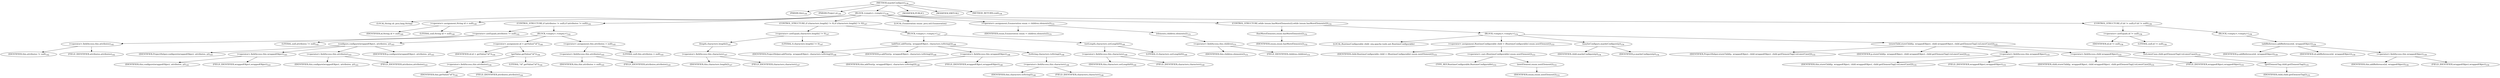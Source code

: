 digraph "maybeConfigure" {  
"190" [label = <(METHOD,maybeConfigure)<SUB>139</SUB>> ]
"191" [label = <(PARAM,this)<SUB>139</SUB>> ]
"192" [label = <(PARAM,Project p)<SUB>139</SUB>> ]
"193" [label = <(BLOCK,&lt;empty&gt;,&lt;empty&gt;)<SUB>139</SUB>> ]
"194" [label = <(LOCAL,String id: java.lang.String)> ]
"195" [label = <(&lt;operator&gt;.assignment,String id = null)<SUB>140</SUB>> ]
"196" [label = <(IDENTIFIER,id,String id = null)<SUB>140</SUB>> ]
"197" [label = <(LITERAL,null,String id = null)<SUB>140</SUB>> ]
"198" [label = <(CONTROL_STRUCTURE,if (attributes != null),if (attributes != null))<SUB>142</SUB>> ]
"199" [label = <(&lt;operator&gt;.notEquals,attributes != null)<SUB>142</SUB>> ]
"200" [label = <(&lt;operator&gt;.fieldAccess,this.attributes)<SUB>142</SUB>> ]
"201" [label = <(IDENTIFIER,this,attributes != null)<SUB>142</SUB>> ]
"202" [label = <(FIELD_IDENTIFIER,attributes,attributes)<SUB>142</SUB>> ]
"203" [label = <(LITERAL,null,attributes != null)<SUB>142</SUB>> ]
"204" [label = <(BLOCK,&lt;empty&gt;,&lt;empty&gt;)<SUB>142</SUB>> ]
"205" [label = <(configure,configure(wrappedObject, attributes, p))<SUB>143</SUB>> ]
"206" [label = <(IDENTIFIER,ProjectHelper,configure(wrappedObject, attributes, p))<SUB>143</SUB>> ]
"207" [label = <(&lt;operator&gt;.fieldAccess,this.wrappedObject)<SUB>143</SUB>> ]
"208" [label = <(IDENTIFIER,this,configure(wrappedObject, attributes, p))<SUB>143</SUB>> ]
"209" [label = <(FIELD_IDENTIFIER,wrappedObject,wrappedObject)<SUB>143</SUB>> ]
"210" [label = <(&lt;operator&gt;.fieldAccess,this.attributes)<SUB>143</SUB>> ]
"211" [label = <(IDENTIFIER,this,configure(wrappedObject, attributes, p))<SUB>143</SUB>> ]
"212" [label = <(FIELD_IDENTIFIER,attributes,attributes)<SUB>143</SUB>> ]
"213" [label = <(IDENTIFIER,p,configure(wrappedObject, attributes, p))<SUB>143</SUB>> ]
"214" [label = <(&lt;operator&gt;.assignment,id = getValue(&quot;id&quot;))<SUB>144</SUB>> ]
"215" [label = <(IDENTIFIER,id,id = getValue(&quot;id&quot;))<SUB>144</SUB>> ]
"216" [label = <(getValue,getValue(&quot;id&quot;))<SUB>144</SUB>> ]
"217" [label = <(&lt;operator&gt;.fieldAccess,this.attributes)<SUB>144</SUB>> ]
"218" [label = <(IDENTIFIER,this,getValue(&quot;id&quot;))<SUB>144</SUB>> ]
"219" [label = <(FIELD_IDENTIFIER,attributes,attributes)<SUB>144</SUB>> ]
"220" [label = <(LITERAL,&quot;id&quot;,getValue(&quot;id&quot;))<SUB>144</SUB>> ]
"221" [label = <(&lt;operator&gt;.assignment,this.attributes = null)<SUB>145</SUB>> ]
"222" [label = <(&lt;operator&gt;.fieldAccess,this.attributes)<SUB>145</SUB>> ]
"223" [label = <(IDENTIFIER,this,this.attributes = null)<SUB>145</SUB>> ]
"224" [label = <(FIELD_IDENTIFIER,attributes,attributes)<SUB>145</SUB>> ]
"225" [label = <(LITERAL,null,this.attributes = null)<SUB>145</SUB>> ]
"226" [label = <(CONTROL_STRUCTURE,if (characters.length() != 0),if (characters.length() != 0))<SUB>147</SUB>> ]
"227" [label = <(&lt;operator&gt;.notEquals,characters.length() != 0)<SUB>147</SUB>> ]
"228" [label = <(length,characters.length())<SUB>147</SUB>> ]
"229" [label = <(&lt;operator&gt;.fieldAccess,this.characters)<SUB>147</SUB>> ]
"230" [label = <(IDENTIFIER,this,characters.length())<SUB>147</SUB>> ]
"231" [label = <(FIELD_IDENTIFIER,characters,characters)<SUB>147</SUB>> ]
"232" [label = <(LITERAL,0,characters.length() != 0)<SUB>147</SUB>> ]
"233" [label = <(BLOCK,&lt;empty&gt;,&lt;empty&gt;)<SUB>147</SUB>> ]
"234" [label = <(addText,addText(p, wrappedObject, characters.toString()))<SUB>148</SUB>> ]
"235" [label = <(IDENTIFIER,ProjectHelper,addText(p, wrappedObject, characters.toString()))<SUB>148</SUB>> ]
"236" [label = <(IDENTIFIER,p,addText(p, wrappedObject, characters.toString()))<SUB>148</SUB>> ]
"237" [label = <(&lt;operator&gt;.fieldAccess,this.wrappedObject)<SUB>148</SUB>> ]
"238" [label = <(IDENTIFIER,this,addText(p, wrappedObject, characters.toString()))<SUB>148</SUB>> ]
"239" [label = <(FIELD_IDENTIFIER,wrappedObject,wrappedObject)<SUB>148</SUB>> ]
"240" [label = <(toString,characters.toString())<SUB>148</SUB>> ]
"241" [label = <(&lt;operator&gt;.fieldAccess,this.characters)<SUB>148</SUB>> ]
"242" [label = <(IDENTIFIER,this,characters.toString())<SUB>148</SUB>> ]
"243" [label = <(FIELD_IDENTIFIER,characters,characters)<SUB>148</SUB>> ]
"244" [label = <(setLength,characters.setLength(0))<SUB>149</SUB>> ]
"245" [label = <(&lt;operator&gt;.fieldAccess,this.characters)<SUB>149</SUB>> ]
"246" [label = <(IDENTIFIER,this,characters.setLength(0))<SUB>149</SUB>> ]
"247" [label = <(FIELD_IDENTIFIER,characters,characters)<SUB>149</SUB>> ]
"248" [label = <(LITERAL,0,characters.setLength(0))<SUB>149</SUB>> ]
"249" [label = <(LOCAL,Enumeration enum: java.util.Enumeration)> ]
"250" [label = <(&lt;operator&gt;.assignment,Enumeration enum = children.elements())<SUB>151</SUB>> ]
"251" [label = <(IDENTIFIER,enum,Enumeration enum = children.elements())<SUB>151</SUB>> ]
"252" [label = <(elements,children.elements())<SUB>151</SUB>> ]
"253" [label = <(&lt;operator&gt;.fieldAccess,this.children)<SUB>151</SUB>> ]
"254" [label = <(IDENTIFIER,this,children.elements())<SUB>151</SUB>> ]
"255" [label = <(FIELD_IDENTIFIER,children,children)<SUB>151</SUB>> ]
"256" [label = <(CONTROL_STRUCTURE,while (enum.hasMoreElements()),while (enum.hasMoreElements()))<SUB>152</SUB>> ]
"257" [label = <(hasMoreElements,enum.hasMoreElements())<SUB>152</SUB>> ]
"258" [label = <(IDENTIFIER,enum,enum.hasMoreElements())<SUB>152</SUB>> ]
"259" [label = <(BLOCK,&lt;empty&gt;,&lt;empty&gt;)<SUB>152</SUB>> ]
"260" [label = <(LOCAL,RuntimeConfigurable child: org.apache.tools.ant.RuntimeConfigurable)> ]
"261" [label = <(&lt;operator&gt;.assignment,RuntimeConfigurable child = (RuntimeConfigurable) enum.nextElement())<SUB>153</SUB>> ]
"262" [label = <(IDENTIFIER,child,RuntimeConfigurable child = (RuntimeConfigurable) enum.nextElement())<SUB>153</SUB>> ]
"263" [label = <(&lt;operator&gt;.cast,(RuntimeConfigurable) enum.nextElement())<SUB>153</SUB>> ]
"264" [label = <(TYPE_REF,RuntimeConfigurable,RuntimeConfigurable)<SUB>153</SUB>> ]
"265" [label = <(nextElement,enum.nextElement())<SUB>153</SUB>> ]
"266" [label = <(IDENTIFIER,enum,enum.nextElement())<SUB>153</SUB>> ]
"267" [label = <(maybeConfigure,maybeConfigure(p))<SUB>154</SUB>> ]
"268" [label = <(IDENTIFIER,child,maybeConfigure(p))<SUB>154</SUB>> ]
"269" [label = <(IDENTIFIER,p,maybeConfigure(p))<SUB>154</SUB>> ]
"270" [label = <(storeChild,storeChild(p, wrappedObject, child.wrappedObject, child.getElementTag().toLowerCase()))<SUB>155</SUB>> ]
"271" [label = <(IDENTIFIER,ProjectHelper,storeChild(p, wrappedObject, child.wrappedObject, child.getElementTag().toLowerCase()))<SUB>155</SUB>> ]
"272" [label = <(IDENTIFIER,p,storeChild(p, wrappedObject, child.wrappedObject, child.getElementTag().toLowerCase()))<SUB>155</SUB>> ]
"273" [label = <(&lt;operator&gt;.fieldAccess,this.wrappedObject)<SUB>155</SUB>> ]
"274" [label = <(IDENTIFIER,this,storeChild(p, wrappedObject, child.wrappedObject, child.getElementTag().toLowerCase()))<SUB>155</SUB>> ]
"275" [label = <(FIELD_IDENTIFIER,wrappedObject,wrappedObject)<SUB>155</SUB>> ]
"276" [label = <(&lt;operator&gt;.fieldAccess,child.wrappedObject)<SUB>155</SUB>> ]
"277" [label = <(IDENTIFIER,child,storeChild(p, wrappedObject, child.wrappedObject, child.getElementTag().toLowerCase()))<SUB>155</SUB>> ]
"278" [label = <(FIELD_IDENTIFIER,wrappedObject,wrappedObject)<SUB>155</SUB>> ]
"279" [label = <(toLowerCase,child.getElementTag().toLowerCase())<SUB>155</SUB>> ]
"280" [label = <(getElementTag,child.getElementTag())<SUB>155</SUB>> ]
"281" [label = <(IDENTIFIER,child,child.getElementTag())<SUB>155</SUB>> ]
"282" [label = <(CONTROL_STRUCTURE,if (id != null),if (id != null))<SUB>158</SUB>> ]
"283" [label = <(&lt;operator&gt;.notEquals,id != null)<SUB>158</SUB>> ]
"284" [label = <(IDENTIFIER,id,id != null)<SUB>158</SUB>> ]
"285" [label = <(LITERAL,null,id != null)<SUB>158</SUB>> ]
"286" [label = <(BLOCK,&lt;empty&gt;,&lt;empty&gt;)<SUB>158</SUB>> ]
"287" [label = <(addReference,addReference(id, wrappedObject))<SUB>159</SUB>> ]
"288" [label = <(IDENTIFIER,p,addReference(id, wrappedObject))<SUB>159</SUB>> ]
"289" [label = <(IDENTIFIER,id,addReference(id, wrappedObject))<SUB>159</SUB>> ]
"290" [label = <(&lt;operator&gt;.fieldAccess,this.wrappedObject)<SUB>159</SUB>> ]
"291" [label = <(IDENTIFIER,this,addReference(id, wrappedObject))<SUB>159</SUB>> ]
"292" [label = <(FIELD_IDENTIFIER,wrappedObject,wrappedObject)<SUB>159</SUB>> ]
"293" [label = <(MODIFIER,PUBLIC)> ]
"294" [label = <(MODIFIER,VIRTUAL)> ]
"295" [label = <(METHOD_RETURN,void)<SUB>139</SUB>> ]
  "190" -> "191" 
  "190" -> "192" 
  "190" -> "193" 
  "190" -> "293" 
  "190" -> "294" 
  "190" -> "295" 
  "193" -> "194" 
  "193" -> "195" 
  "193" -> "198" 
  "193" -> "226" 
  "193" -> "249" 
  "193" -> "250" 
  "193" -> "256" 
  "193" -> "282" 
  "195" -> "196" 
  "195" -> "197" 
  "198" -> "199" 
  "198" -> "204" 
  "199" -> "200" 
  "199" -> "203" 
  "200" -> "201" 
  "200" -> "202" 
  "204" -> "205" 
  "204" -> "214" 
  "204" -> "221" 
  "205" -> "206" 
  "205" -> "207" 
  "205" -> "210" 
  "205" -> "213" 
  "207" -> "208" 
  "207" -> "209" 
  "210" -> "211" 
  "210" -> "212" 
  "214" -> "215" 
  "214" -> "216" 
  "216" -> "217" 
  "216" -> "220" 
  "217" -> "218" 
  "217" -> "219" 
  "221" -> "222" 
  "221" -> "225" 
  "222" -> "223" 
  "222" -> "224" 
  "226" -> "227" 
  "226" -> "233" 
  "227" -> "228" 
  "227" -> "232" 
  "228" -> "229" 
  "229" -> "230" 
  "229" -> "231" 
  "233" -> "234" 
  "233" -> "244" 
  "234" -> "235" 
  "234" -> "236" 
  "234" -> "237" 
  "234" -> "240" 
  "237" -> "238" 
  "237" -> "239" 
  "240" -> "241" 
  "241" -> "242" 
  "241" -> "243" 
  "244" -> "245" 
  "244" -> "248" 
  "245" -> "246" 
  "245" -> "247" 
  "250" -> "251" 
  "250" -> "252" 
  "252" -> "253" 
  "253" -> "254" 
  "253" -> "255" 
  "256" -> "257" 
  "256" -> "259" 
  "257" -> "258" 
  "259" -> "260" 
  "259" -> "261" 
  "259" -> "267" 
  "259" -> "270" 
  "261" -> "262" 
  "261" -> "263" 
  "263" -> "264" 
  "263" -> "265" 
  "265" -> "266" 
  "267" -> "268" 
  "267" -> "269" 
  "270" -> "271" 
  "270" -> "272" 
  "270" -> "273" 
  "270" -> "276" 
  "270" -> "279" 
  "273" -> "274" 
  "273" -> "275" 
  "276" -> "277" 
  "276" -> "278" 
  "279" -> "280" 
  "280" -> "281" 
  "282" -> "283" 
  "282" -> "286" 
  "283" -> "284" 
  "283" -> "285" 
  "286" -> "287" 
  "287" -> "288" 
  "287" -> "289" 
  "287" -> "290" 
  "290" -> "291" 
  "290" -> "292" 
}
